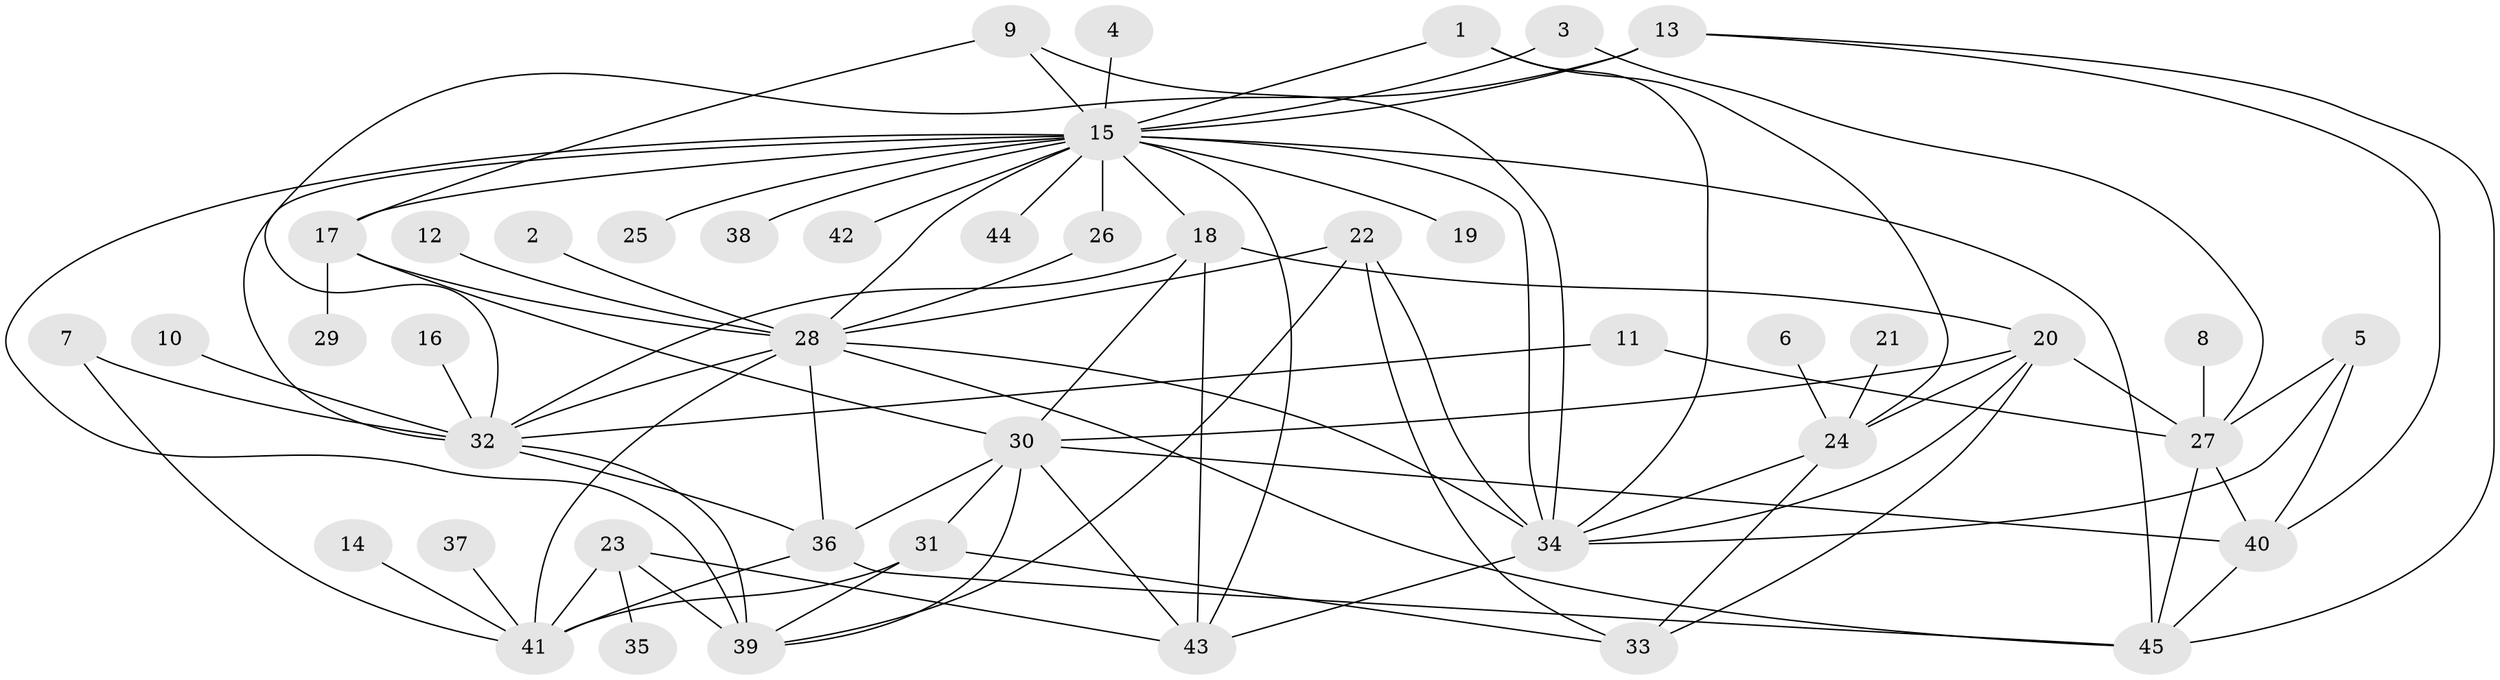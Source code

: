 // original degree distribution, {9: 0.02040816326530612, 12: 0.006802721088435374, 30: 0.006802721088435374, 7: 0.034013605442176874, 3: 0.1360544217687075, 18: 0.006802721088435374, 4: 0.06802721088435375, 1: 0.3741496598639456, 14: 0.006802721088435374, 5: 0.02040816326530612, 2: 0.30612244897959184, 6: 0.013605442176870748}
// Generated by graph-tools (version 1.1) at 2025/36/03/04/25 23:36:42]
// undirected, 45 vertices, 87 edges
graph export_dot {
  node [color=gray90,style=filled];
  1;
  2;
  3;
  4;
  5;
  6;
  7;
  8;
  9;
  10;
  11;
  12;
  13;
  14;
  15;
  16;
  17;
  18;
  19;
  20;
  21;
  22;
  23;
  24;
  25;
  26;
  27;
  28;
  29;
  30;
  31;
  32;
  33;
  34;
  35;
  36;
  37;
  38;
  39;
  40;
  41;
  42;
  43;
  44;
  45;
  1 -- 15 [weight=1.0];
  1 -- 24 [weight=1.0];
  1 -- 34 [weight=1.0];
  2 -- 28 [weight=1.0];
  3 -- 15 [weight=1.0];
  3 -- 27 [weight=1.0];
  4 -- 15 [weight=1.0];
  5 -- 27 [weight=1.0];
  5 -- 34 [weight=1.0];
  5 -- 40 [weight=1.0];
  6 -- 24 [weight=1.0];
  7 -- 32 [weight=1.0];
  7 -- 41 [weight=1.0];
  8 -- 27 [weight=1.0];
  9 -- 15 [weight=1.0];
  9 -- 17 [weight=1.0];
  9 -- 34 [weight=1.0];
  10 -- 32 [weight=1.0];
  11 -- 27 [weight=1.0];
  11 -- 32 [weight=1.0];
  12 -- 28 [weight=1.0];
  13 -- 15 [weight=2.0];
  13 -- 32 [weight=1.0];
  13 -- 40 [weight=1.0];
  13 -- 45 [weight=1.0];
  14 -- 41 [weight=2.0];
  15 -- 17 [weight=2.0];
  15 -- 18 [weight=1.0];
  15 -- 19 [weight=1.0];
  15 -- 25 [weight=1.0];
  15 -- 26 [weight=1.0];
  15 -- 28 [weight=1.0];
  15 -- 32 [weight=2.0];
  15 -- 34 [weight=1.0];
  15 -- 38 [weight=1.0];
  15 -- 39 [weight=1.0];
  15 -- 42 [weight=1.0];
  15 -- 43 [weight=2.0];
  15 -- 44 [weight=1.0];
  15 -- 45 [weight=1.0];
  16 -- 32 [weight=1.0];
  17 -- 28 [weight=1.0];
  17 -- 29 [weight=1.0];
  17 -- 30 [weight=1.0];
  18 -- 20 [weight=1.0];
  18 -- 30 [weight=1.0];
  18 -- 32 [weight=2.0];
  18 -- 43 [weight=1.0];
  20 -- 24 [weight=1.0];
  20 -- 27 [weight=1.0];
  20 -- 30 [weight=1.0];
  20 -- 33 [weight=1.0];
  20 -- 34 [weight=1.0];
  21 -- 24 [weight=1.0];
  22 -- 28 [weight=1.0];
  22 -- 33 [weight=1.0];
  22 -- 34 [weight=1.0];
  22 -- 39 [weight=1.0];
  23 -- 35 [weight=1.0];
  23 -- 39 [weight=2.0];
  23 -- 41 [weight=1.0];
  23 -- 43 [weight=1.0];
  24 -- 33 [weight=1.0];
  24 -- 34 [weight=1.0];
  26 -- 28 [weight=1.0];
  27 -- 40 [weight=1.0];
  27 -- 45 [weight=1.0];
  28 -- 32 [weight=2.0];
  28 -- 34 [weight=1.0];
  28 -- 36 [weight=1.0];
  28 -- 41 [weight=1.0];
  28 -- 45 [weight=1.0];
  30 -- 31 [weight=1.0];
  30 -- 36 [weight=1.0];
  30 -- 39 [weight=1.0];
  30 -- 40 [weight=1.0];
  30 -- 43 [weight=1.0];
  31 -- 33 [weight=1.0];
  31 -- 39 [weight=1.0];
  31 -- 41 [weight=3.0];
  32 -- 36 [weight=1.0];
  32 -- 39 [weight=1.0];
  34 -- 43 [weight=1.0];
  36 -- 41 [weight=1.0];
  36 -- 45 [weight=1.0];
  37 -- 41 [weight=1.0];
  40 -- 45 [weight=1.0];
}
